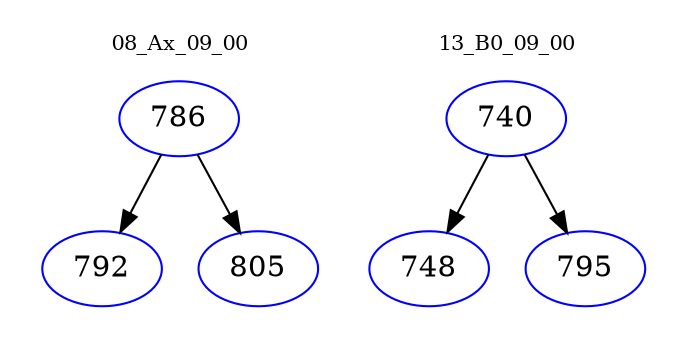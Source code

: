 digraph{
subgraph cluster_0 {
color = white
label = "08_Ax_09_00";
fontsize=10;
T0_786 [label="786", color="blue"]
T0_786 -> T0_792 [color="black"]
T0_792 [label="792", color="blue"]
T0_786 -> T0_805 [color="black"]
T0_805 [label="805", color="blue"]
}
subgraph cluster_1 {
color = white
label = "13_B0_09_00";
fontsize=10;
T1_740 [label="740", color="blue"]
T1_740 -> T1_748 [color="black"]
T1_748 [label="748", color="blue"]
T1_740 -> T1_795 [color="black"]
T1_795 [label="795", color="blue"]
}
}
